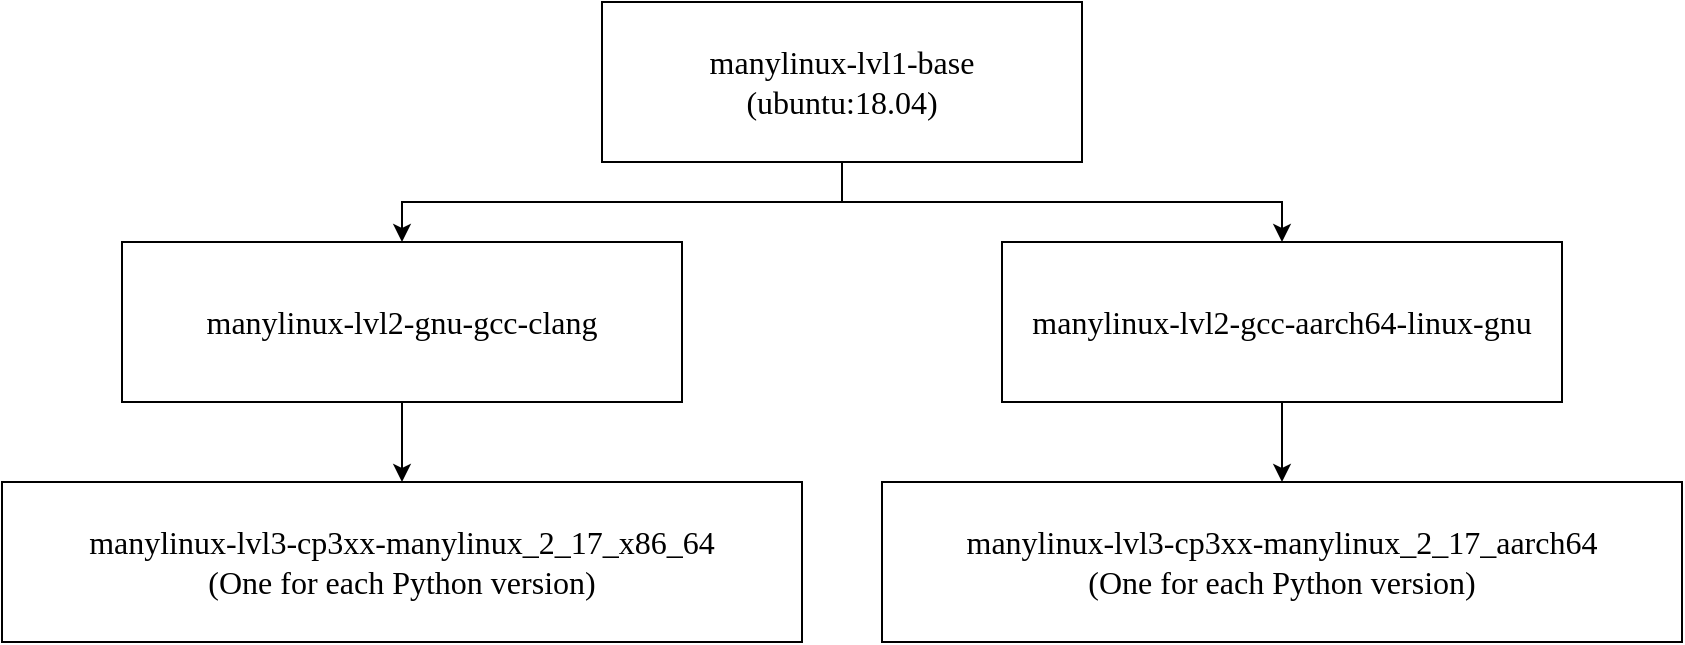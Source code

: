 <mxfile version="27.0.5" pages="3">
  <diagram id="O48PNkfvRvmSjr1T7r3z" name="manylinux">
    <mxGraphModel dx="1896" dy="902" grid="1" gridSize="10" guides="1" tooltips="1" connect="1" arrows="1" fold="1" page="1" pageScale="1" pageWidth="827" pageHeight="1169" math="0" shadow="0">
      <root>
        <mxCell id="0" />
        <mxCell id="1" parent="0" />
        <mxCell id="CWzqWhJCWG_4Mf81_h5I-9" style="edgeStyle=orthogonalEdgeStyle;rounded=0;orthogonalLoop=1;jettySize=auto;html=1;exitX=0.5;exitY=1;exitDx=0;exitDy=0;entryX=0.5;entryY=0;entryDx=0;entryDy=0;fontSize=16;fontColor=default;fontFamily=Times New Roman;" parent="1" source="CWzqWhJCWG_4Mf81_h5I-2" target="CWzqWhJCWG_4Mf81_h5I-6" edge="1">
          <mxGeometry relative="1" as="geometry" />
        </mxCell>
        <mxCell id="CWzqWhJCWG_4Mf81_h5I-2" value="&lt;font&gt;manylinux-lvl1-base&lt;/font&gt;&lt;div&gt;&lt;font&gt;(ubuntu:18.04)&lt;/font&gt;&lt;/div&gt;" style="rounded=0;whiteSpace=wrap;html=1;fontSize=16;gradientColor=none;fillColor=default;strokeColor=default;fontFamily=Times New Roman;" parent="1" vertex="1">
          <mxGeometry x="340" y="40" width="240" height="80" as="geometry" />
        </mxCell>
        <mxCell id="CWzqWhJCWG_4Mf81_h5I-10" style="edgeStyle=orthogonalEdgeStyle;rounded=0;orthogonalLoop=1;jettySize=auto;html=1;exitX=0.5;exitY=1;exitDx=0;exitDy=0;entryX=0.5;entryY=0;entryDx=0;entryDy=0;fontSize=16;fontColor=default;fontFamily=Times New Roman;" parent="1" source="CWzqWhJCWG_4Mf81_h5I-6" target="CWzqWhJCWG_4Mf81_h5I-7" edge="1">
          <mxGeometry relative="1" as="geometry" />
        </mxCell>
        <mxCell id="CWzqWhJCWG_4Mf81_h5I-6" value="&lt;font&gt;manylinux-lvl2-gnu-gcc-clang&lt;/font&gt;" style="rounded=0;whiteSpace=wrap;html=1;strokeColor=default;fontSize=16;fontColor=default;fontFamily=Times New Roman;" parent="1" vertex="1">
          <mxGeometry x="100" y="160" width="280" height="80" as="geometry" />
        </mxCell>
        <mxCell id="CWzqWhJCWG_4Mf81_h5I-7" value="&lt;font&gt;manylinux-&lt;span style=&quot;&quot;&gt;lvl3&lt;/span&gt;-&lt;span style=&quot;&quot;&gt;cp3xx-manylinux_2_17_x86_64&lt;/span&gt;&lt;br&gt;(One for each Python version)&lt;/font&gt;" style="rounded=0;whiteSpace=wrap;html=1;strokeColor=default;fontSize=16;fontColor=default;fontFamily=Times New Roman;" parent="1" vertex="1">
          <mxGeometry x="40" y="280" width="400" height="80" as="geometry" />
        </mxCell>
        <mxCell id="2" value="&lt;font&gt;manylinux-lvl2-gcc-aarch64-linux-gnu&lt;/font&gt;" style="rounded=0;whiteSpace=wrap;html=1;strokeColor=default;fontSize=16;fontColor=default;fontFamily=Times New Roman;" parent="1" vertex="1">
          <mxGeometry x="540" y="160" width="280" height="80" as="geometry" />
        </mxCell>
        <mxCell id="3" style="edgeStyle=orthogonalEdgeStyle;rounded=0;orthogonalLoop=1;jettySize=auto;html=1;exitX=0.5;exitY=1;exitDx=0;exitDy=0;entryX=0.5;entryY=0;entryDx=0;entryDy=0;fontSize=16;fontColor=default;fontFamily=Times New Roman;" parent="1" source="CWzqWhJCWG_4Mf81_h5I-2" target="2" edge="1">
          <mxGeometry relative="1" as="geometry">
            <mxPoint x="296" y="150" as="sourcePoint" />
            <mxPoint x="199" y="210" as="targetPoint" />
          </mxGeometry>
        </mxCell>
        <mxCell id="4" value="&lt;font&gt;manylinux-&lt;span style=&quot;&quot;&gt;lvl3&lt;/span&gt;-&lt;span style=&quot;&quot;&gt;cp3xx-manylinux_2_17_aarch64&lt;/span&gt;&lt;/font&gt;&lt;div&gt;&lt;font&gt;(One for each Python version)&lt;/font&gt;&lt;/div&gt;" style="rounded=0;whiteSpace=wrap;html=1;strokeColor=default;fontSize=16;fontColor=default;fontFamily=Times New Roman;" parent="1" vertex="1">
          <mxGeometry x="480" y="280" width="400" height="80" as="geometry" />
        </mxCell>
        <mxCell id="5" style="edgeStyle=orthogonalEdgeStyle;rounded=0;orthogonalLoop=1;jettySize=auto;html=1;exitX=0.5;exitY=1;exitDx=0;exitDy=0;entryX=0.5;entryY=0;entryDx=0;entryDy=0;fontSize=16;fontColor=default;fontFamily=Times New Roman;" parent="1" source="2" target="4" edge="1">
          <mxGeometry relative="1" as="geometry">
            <mxPoint x="369.45" y="220" as="sourcePoint" />
          </mxGeometry>
        </mxCell>
      </root>
    </mxGraphModel>
  </diagram>
  <diagram id="fIxw64pfKd3oiVUUdo63" name="musllinux">
    <mxGraphModel dx="1580" dy="752" grid="1" gridSize="10" guides="1" tooltips="1" connect="1" arrows="1" fold="1" page="1" pageScale="1" pageWidth="827" pageHeight="1169" math="0" shadow="0">
      <root>
        <mxCell id="0" />
        <mxCell id="1" parent="0" />
        <mxCell id="HMx-rr-UA2jdJH1NBoV4-1" style="edgeStyle=orthogonalEdgeStyle;rounded=0;orthogonalLoop=1;jettySize=auto;html=1;exitX=0.5;exitY=1;exitDx=0;exitDy=0;entryX=0.5;entryY=0;entryDx=0;entryDy=0;fontSize=16;fontColor=default;fontFamily=Times New Roman;" parent="1" source="HMx-rr-UA2jdJH1NBoV4-2" target="HMx-rr-UA2jdJH1NBoV4-4" edge="1">
          <mxGeometry relative="1" as="geometry" />
        </mxCell>
        <mxCell id="HMx-rr-UA2jdJH1NBoV4-2" value="&lt;font&gt;musllinux-lvl1-base&lt;br&gt;(alpine:3.14)&lt;/font&gt;" style="rounded=0;whiteSpace=wrap;html=1;fontSize=16;fontColor=default;fontFamily=Times New Roman;" parent="1" vertex="1">
          <mxGeometry x="340" y="40" width="240" height="80" as="geometry" />
        </mxCell>
        <mxCell id="HMx-rr-UA2jdJH1NBoV4-3" style="edgeStyle=orthogonalEdgeStyle;rounded=0;orthogonalLoop=1;jettySize=auto;html=1;exitX=0.5;exitY=1;exitDx=0;exitDy=0;fontSize=16;fontColor=default;fontFamily=Times New Roman;" parent="1" source="HMx-rr-UA2jdJH1NBoV4-4" target="HMx-rr-UA2jdJH1NBoV4-5" edge="1">
          <mxGeometry relative="1" as="geometry" />
        </mxCell>
        <mxCell id="HMx-rr-UA2jdJH1NBoV4-4" value="&lt;font&gt;&lt;span style=&quot;&quot;&gt;musllinux-lvl2-&lt;/span&gt;musl-gcc-clang&lt;/font&gt;" style="rounded=0;whiteSpace=wrap;html=1;fontSize=16;fontColor=default;fontFamily=Times New Roman;" parent="1" vertex="1">
          <mxGeometry x="100" y="160" width="280" height="80" as="geometry" />
        </mxCell>
        <mxCell id="HMx-rr-UA2jdJH1NBoV4-5" value="&lt;div&gt;&lt;font&gt;&lt;span style=&quot;background-color: transparent;&quot;&gt;musllinux&lt;/span&gt;&lt;span style=&quot;&quot;&gt;-&lt;/span&gt;&lt;span style=&quot;&quot;&gt;lvl3&lt;/span&gt;&lt;span style=&quot;&quot;&gt;-&lt;/span&gt;&lt;span style=&quot;&quot;&gt;cp3xx-musllinux_1_2_x86_64&lt;/span&gt;&lt;br&gt;(One for each Python version)&lt;/font&gt;&lt;/div&gt;" style="rounded=0;whiteSpace=wrap;html=1;fontSize=16;fontColor=default;fontFamily=Times New Roman;" parent="1" vertex="1">
          <mxGeometry x="40" y="280" width="400" height="80" as="geometry" />
        </mxCell>
        <mxCell id="HMx-rr-UA2jdJH1NBoV4-6" value="&lt;font&gt;musllinux-lvl2-aarch64-linux-musl-cross&lt;/font&gt;" style="rounded=0;whiteSpace=wrap;html=1;strokeColor=default;fontSize=16;fontColor=default;fontFamily=Times New Roman;" parent="1" vertex="1">
          <mxGeometry x="540.01" y="160" width="281.17" height="80" as="geometry" />
        </mxCell>
        <mxCell id="HMx-rr-UA2jdJH1NBoV4-7" style="edgeStyle=orthogonalEdgeStyle;rounded=0;orthogonalLoop=1;jettySize=auto;html=1;exitX=0.5;exitY=1;exitDx=0;exitDy=0;entryX=0.5;entryY=0;entryDx=0;entryDy=0;fontSize=16;fontColor=default;fontFamily=Times New Roman;" parent="1" source="HMx-rr-UA2jdJH1NBoV4-2" target="HMx-rr-UA2jdJH1NBoV4-6" edge="1">
          <mxGeometry relative="1" as="geometry">
            <mxPoint x="286.83" y="180" as="sourcePoint" />
            <mxPoint x="221.83" y="290" as="targetPoint" />
          </mxGeometry>
        </mxCell>
        <mxCell id="HMx-rr-UA2jdJH1NBoV4-8" value="&lt;font&gt;musllinux-&lt;span style=&quot;&quot;&gt;lvl3&lt;/span&gt;-&lt;span style=&quot;&quot;&gt;cp3xx-musllinux_1_2_aarch64&lt;/span&gt;&lt;/font&gt;&lt;div&gt;&lt;font&gt;(One for each Python version)&lt;/font&gt;&lt;/div&gt;" style="rounded=0;whiteSpace=wrap;html=1;strokeColor=default;fontSize=16;fontColor=default;fontFamily=Times New Roman;" parent="1" vertex="1">
          <mxGeometry x="480.59" y="280" width="400" height="80" as="geometry" />
        </mxCell>
        <mxCell id="HMx-rr-UA2jdJH1NBoV4-9" style="edgeStyle=orthogonalEdgeStyle;rounded=0;orthogonalLoop=1;jettySize=auto;html=1;exitX=0.5;exitY=1;exitDx=0;exitDy=0;entryX=0.5;entryY=0;entryDx=0;entryDy=0;fontSize=16;fontColor=default;fontFamily=Times New Roman;" parent="1" source="HMx-rr-UA2jdJH1NBoV4-6" target="HMx-rr-UA2jdJH1NBoV4-8" edge="1">
          <mxGeometry relative="1" as="geometry">
            <mxPoint x="382.28" y="220" as="sourcePoint" />
          </mxGeometry>
        </mxCell>
      </root>
    </mxGraphModel>
  </diagram>
  <diagram id="FyONAU5FnYfzzzWxdN5F" name="win-macosx-pookie">
    <mxGraphModel dx="1896" dy="902" grid="1" gridSize="10" guides="1" tooltips="1" connect="1" arrows="1" fold="1" page="1" pageScale="1" pageWidth="827" pageHeight="1169" math="0" shadow="0">
      <root>
        <mxCell id="0" />
        <mxCell id="1" parent="0" />
        <mxCell id="dKR7wRJE7CAjjfdQ5kSB-1" style="edgeStyle=orthogonalEdgeStyle;rounded=0;orthogonalLoop=1;jettySize=auto;html=1;exitX=0.5;exitY=1;exitDx=0;exitDy=0;entryX=0.5;entryY=0;entryDx=0;entryDy=0;fontSize=16;fontColor=default;fontFamily=Times New Roman;" parent="1" source="dKR7wRJE7CAjjfdQ5kSB-4" target="dKR7wRJE7CAjjfdQ5kSB-5" edge="1">
          <mxGeometry relative="1" as="geometry" />
        </mxCell>
        <mxCell id="dKR7wRJE7CAjjfdQ5kSB-2" style="edgeStyle=orthogonalEdgeStyle;rounded=0;orthogonalLoop=1;jettySize=auto;html=1;exitX=0.5;exitY=1;exitDx=0;exitDy=0;fontSize=16;fontColor=default;fontFamily=Times New Roman;" parent="1" source="dKR7wRJE7CAjjfdQ5kSB-4" target="dKR7wRJE7CAjjfdQ5kSB-7" edge="1">
          <mxGeometry relative="1" as="geometry" />
        </mxCell>
        <mxCell id="dKR7wRJE7CAjjfdQ5kSB-3" style="edgeStyle=orthogonalEdgeStyle;rounded=0;orthogonalLoop=1;jettySize=auto;html=1;exitX=0.5;exitY=1;exitDx=0;exitDy=0;fontSize=16;fontColor=default;fontFamily=Times New Roman;" parent="1" source="dKR7wRJE7CAjjfdQ5kSB-4" target="dKR7wRJE7CAjjfdQ5kSB-10" edge="1">
          <mxGeometry relative="1" as="geometry" />
        </mxCell>
        <mxCell id="dKR7wRJE7CAjjfdQ5kSB-4" value="&lt;div&gt;&lt;font&gt;win-macosx-pookie-lvl1-base&lt;/font&gt;&lt;/div&gt;&lt;font&gt;(ubuntu:24.04)&lt;/font&gt;" style="rounded=0;whiteSpace=wrap;html=1;fontSize=16;fontColor=default;fontFamily=Times New Roman;" parent="1" vertex="1">
          <mxGeometry x="560" y="40" width="240" height="80" as="geometry" />
        </mxCell>
        <mxCell id="dKR7wRJE7CAjjfdQ5kSB-5" value="&lt;font&gt;&lt;span style=&quot;&quot;&gt;win-macosx-pookie-lvl2-&lt;/span&gt;pookie&lt;/font&gt;&lt;div&gt;&lt;font&gt;(manage the images)&lt;/font&gt;&lt;/div&gt;" style="rounded=0;whiteSpace=wrap;html=1;strokeColor=default;fontSize=16;fontColor=default;fontFamily=Times New Roman;" parent="1" vertex="1">
          <mxGeometry x="980" y="160" width="280" height="80" as="geometry" />
        </mxCell>
        <mxCell id="dKR7wRJE7CAjjfdQ5kSB-6" style="edgeStyle=orthogonalEdgeStyle;rounded=0;orthogonalLoop=1;jettySize=auto;html=1;exitX=0.5;exitY=1;exitDx=0;exitDy=0;entryX=0.5;entryY=0;entryDx=0;entryDy=0;fontSize=16;fontColor=default;fontFamily=Times New Roman;" parent="1" source="dKR7wRJE7CAjjfdQ5kSB-7" target="dKR7wRJE7CAjjfdQ5kSB-8" edge="1">
          <mxGeometry relative="1" as="geometry" />
        </mxCell>
        <mxCell id="dKR7wRJE7CAjjfdQ5kSB-7" value="win&lt;span style=&quot;&quot;&gt;-macosx-pookie-lvl2-msvc-mingw64&lt;/span&gt;" style="rounded=0;whiteSpace=wrap;html=1;fontSize=16;fontColor=default;fontFamily=Times New Roman;" parent="1" vertex="1">
          <mxGeometry x="100" y="160" width="280" height="80" as="geometry" />
        </mxCell>
        <mxCell id="dKR7wRJE7CAjjfdQ5kSB-8" value="&lt;font&gt;&lt;span style=&quot;background-color: transparent;&quot;&gt;win-macosx-pookie&lt;/span&gt;&lt;span style=&quot;&quot;&gt;-&lt;/span&gt;&lt;span style=&quot;&quot;&gt;lvl3&lt;/span&gt;&lt;span style=&quot;&quot;&gt;-&lt;/span&gt;&lt;span style=&quot;&quot;&gt;cp3xx-win_amd64&lt;/span&gt;&lt;br&gt;&lt;span style=&quot;&quot;&gt;(One for each Python version)&lt;/span&gt;&lt;/font&gt;" style="rounded=0;whiteSpace=wrap;html=1;fontSize=16;fontColor=default;fontFamily=Times New Roman;" parent="1" vertex="1">
          <mxGeometry x="40" y="280" width="400" height="80" as="geometry" />
        </mxCell>
        <mxCell id="dKR7wRJE7CAjjfdQ5kSB-9" style="edgeStyle=orthogonalEdgeStyle;rounded=0;orthogonalLoop=1;jettySize=auto;html=1;exitX=0.5;exitY=1;exitDx=0;exitDy=0;entryX=0.5;entryY=0;entryDx=0;entryDy=0;fontSize=16;fontColor=default;fontFamily=Times New Roman;" parent="1" source="dKR7wRJE7CAjjfdQ5kSB-10" target="dKR7wRJE7CAjjfdQ5kSB-11" edge="1">
          <mxGeometry relative="1" as="geometry" />
        </mxCell>
        <mxCell id="dKR7wRJE7CAjjfdQ5kSB-10" value="&lt;font&gt;&lt;span style=&quot;&quot;&gt;win-macosx-pookie-lvl2-&lt;/span&gt;osxcross&lt;/font&gt;" style="rounded=0;whiteSpace=wrap;html=1;fontSize=16;fontColor=default;fontFamily=Times New Roman;" parent="1" vertex="1">
          <mxGeometry x="540" y="160" width="280" height="80" as="geometry" />
        </mxCell>
        <mxCell id="dKR7wRJE7CAjjfdQ5kSB-11" value="&lt;span style=&quot;&quot;&gt;&lt;span style=&quot;&quot;&gt;win-macosx-pookie&lt;/span&gt;-&lt;/span&gt;&lt;span style=&quot;&quot;&gt;lvl3&lt;/span&gt;&lt;span style=&quot;&quot;&gt;-&lt;/span&gt;&lt;span style=&quot;&quot;&gt;cp3xx-macosx_11_0_x86_64&lt;/span&gt;&lt;br style=&quot;&quot;&gt;&lt;span style=&quot;&quot;&gt;(One for each Python version)&lt;/span&gt;" style="rounded=0;whiteSpace=wrap;html=1;fontSize=16;fontColor=default;fontFamily=Times New Roman;" parent="1" vertex="1">
          <mxGeometry x="480" y="280" width="400" height="80" as="geometry" />
        </mxCell>
        <mxCell id="EQHoo_z2JnXPYkgAfu5O-1" value="&lt;span style=&quot;&quot;&gt;&lt;span style=&quot;&quot;&gt;win-macosx-pookie&lt;/span&gt;-&lt;/span&gt;&lt;span style=&quot;&quot;&gt;lvl3&lt;/span&gt;&lt;span style=&quot;&quot;&gt;-&lt;/span&gt;&lt;span style=&quot;&quot;&gt;cp3xx-macosx_11_0_arm64&lt;/span&gt;&lt;br style=&quot;&quot;&gt;&lt;span style=&quot;&quot;&gt;(One for each Python version)&lt;/span&gt;" style="rounded=0;whiteSpace=wrap;html=1;fontSize=16;fontColor=default;fontFamily=Times New Roman;" parent="1" vertex="1">
          <mxGeometry x="920" y="280" width="400" height="80" as="geometry" />
        </mxCell>
        <mxCell id="EQHoo_z2JnXPYkgAfu5O-2" style="edgeStyle=orthogonalEdgeStyle;rounded=0;orthogonalLoop=1;jettySize=auto;html=1;entryX=0.5;entryY=0;entryDx=0;entryDy=0;fontSize=16;fontColor=default;exitX=0.5;exitY=1;exitDx=0;exitDy=0;fontFamily=Times New Roman;" parent="1" source="dKR7wRJE7CAjjfdQ5kSB-5" target="EQHoo_z2JnXPYkgAfu5O-1" edge="1">
          <mxGeometry relative="1" as="geometry">
            <mxPoint x="1090" y="250" as="sourcePoint" />
            <mxPoint x="510" y="288" as="targetPoint" />
          </mxGeometry>
        </mxCell>
      </root>
    </mxGraphModel>
  </diagram>
</mxfile>
